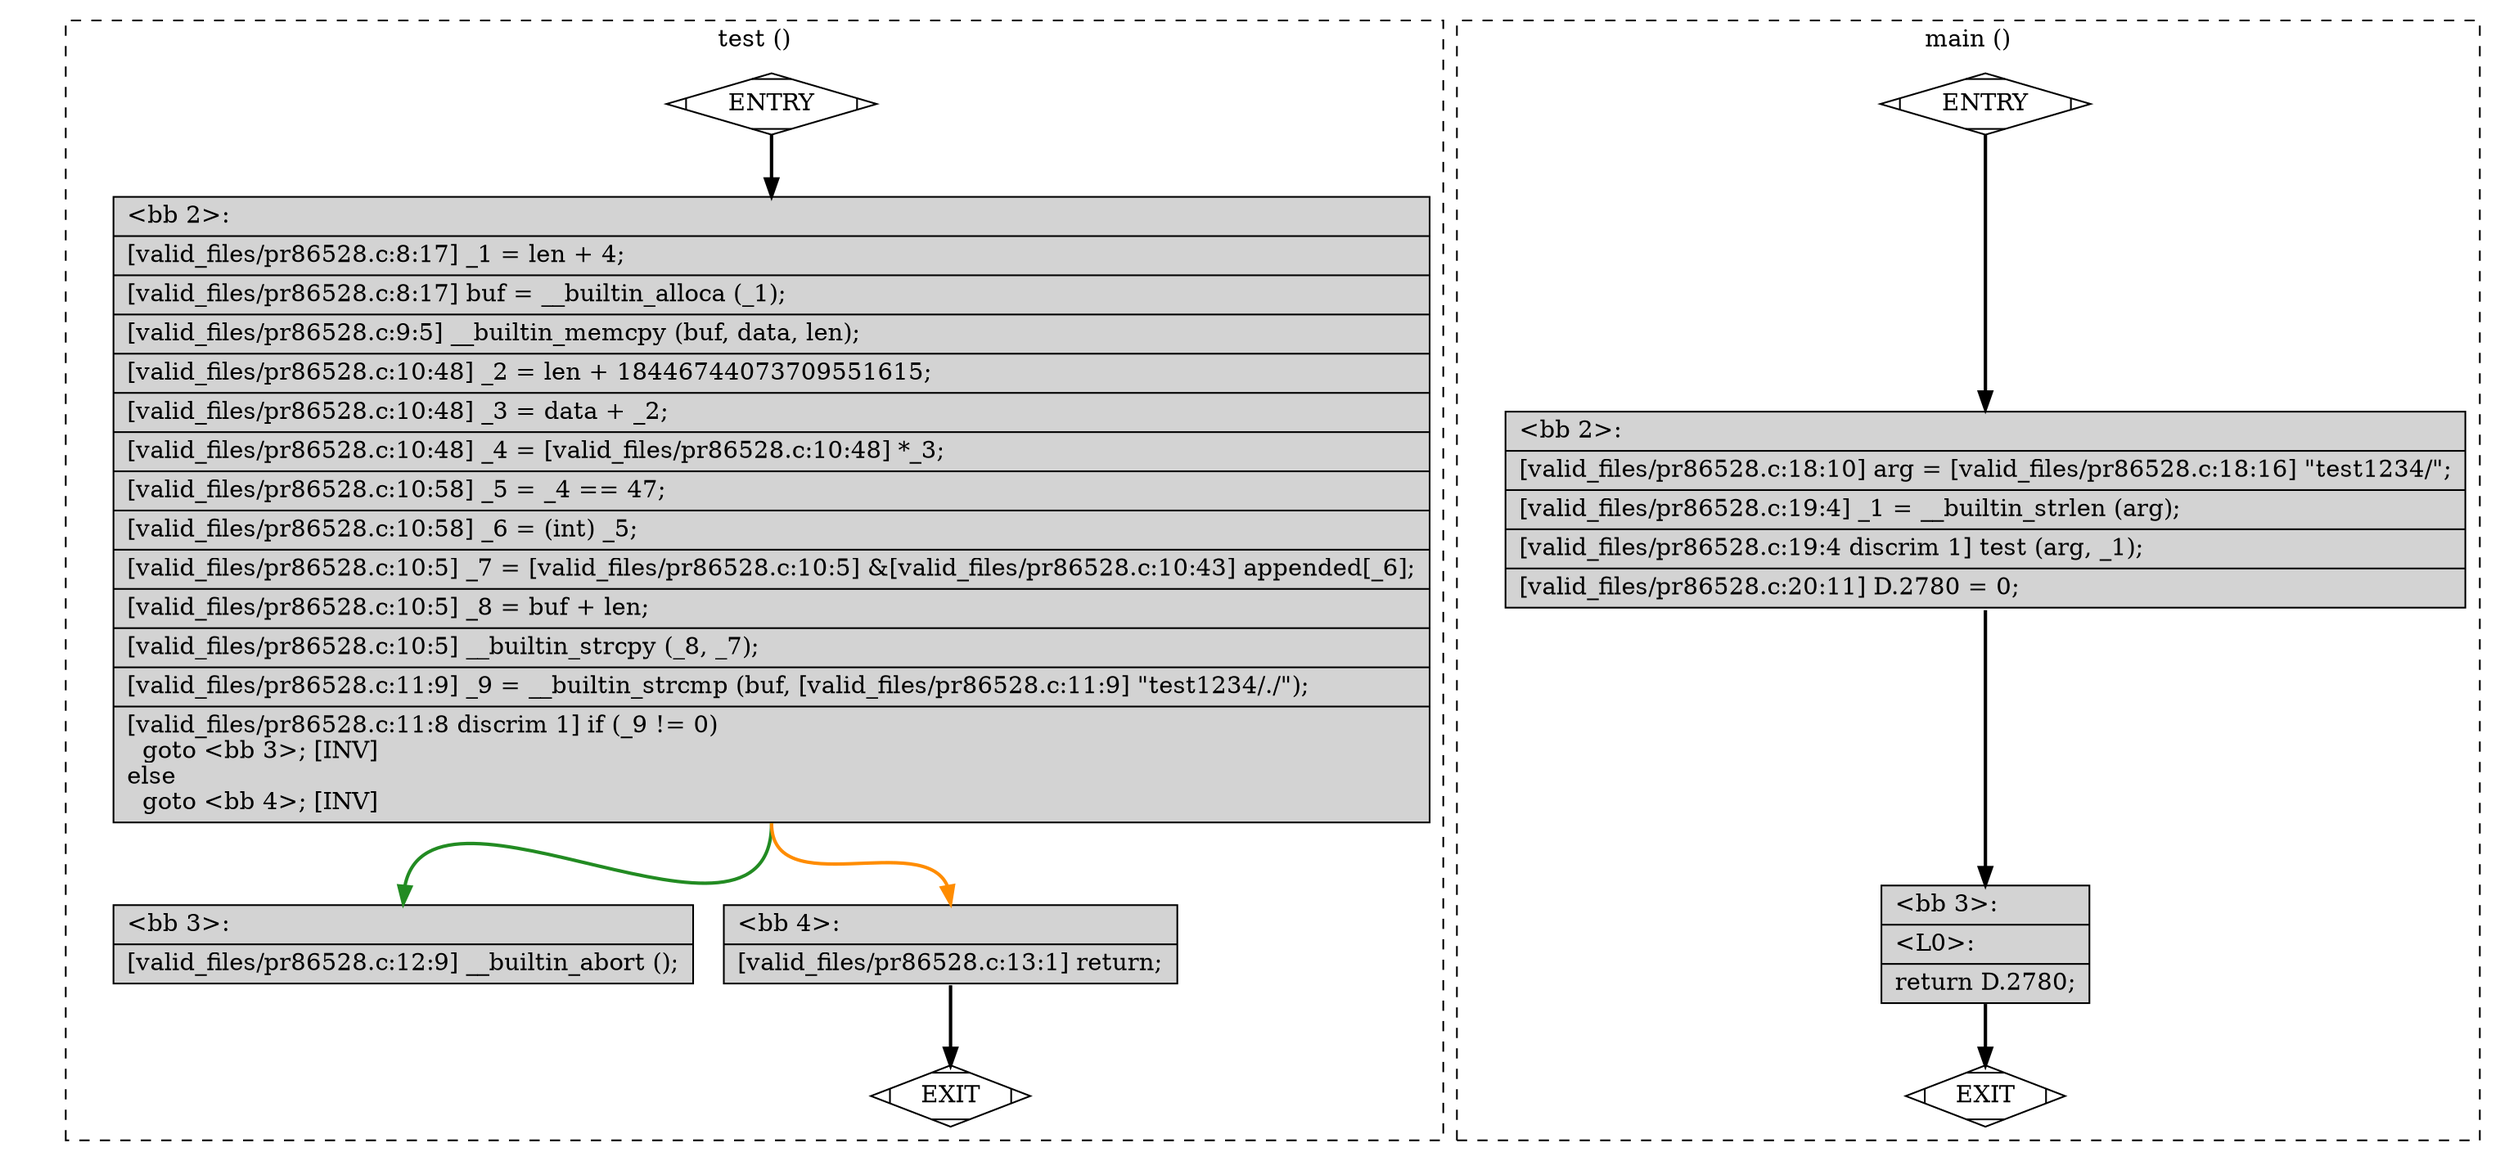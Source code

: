 digraph "a-pr86528.c.015t.cfg" {
overlap=false;
subgraph "cluster_test" {
	style="dashed";
	color="black";
	label="test ()";
	fn_0_basic_block_0 [shape=Mdiamond,style=filled,fillcolor=white,label="ENTRY"];

	fn_0_basic_block_1 [shape=Mdiamond,style=filled,fillcolor=white,label="EXIT"];

	fn_0_basic_block_2 [shape=record,style=filled,fillcolor=lightgrey,label="{\<bb\ 2\>:\l\
|[valid_files/pr86528.c:8:17]\ _1\ =\ len\ +\ 4;\l\
|[valid_files/pr86528.c:8:17]\ buf\ =\ __builtin_alloca\ (_1);\l\
|[valid_files/pr86528.c:9:5]\ __builtin_memcpy\ (buf,\ data,\ len);\l\
|[valid_files/pr86528.c:10:48]\ _2\ =\ len\ +\ 18446744073709551615;\l\
|[valid_files/pr86528.c:10:48]\ _3\ =\ data\ +\ _2;\l\
|[valid_files/pr86528.c:10:48]\ _4\ =\ [valid_files/pr86528.c:10:48]\ *_3;\l\
|[valid_files/pr86528.c:10:58]\ _5\ =\ _4\ ==\ 47;\l\
|[valid_files/pr86528.c:10:58]\ _6\ =\ (int)\ _5;\l\
|[valid_files/pr86528.c:10:5]\ _7\ =\ [valid_files/pr86528.c:10:5]\ &[valid_files/pr86528.c:10:43]\ appended[_6];\l\
|[valid_files/pr86528.c:10:5]\ _8\ =\ buf\ +\ len;\l\
|[valid_files/pr86528.c:10:5]\ __builtin_strcpy\ (_8,\ _7);\l\
|[valid_files/pr86528.c:11:9]\ _9\ =\ __builtin_strcmp\ (buf,\ [valid_files/pr86528.c:11:9]\ \"test1234/./\");\l\
|[valid_files/pr86528.c:11:8\ discrim\ 1]\ if\ (_9\ !=\ 0)\l\
\ \ goto\ \<bb\ 3\>;\ [INV]\l\
else\l\
\ \ goto\ \<bb\ 4\>;\ [INV]\l\
}"];

	fn_0_basic_block_3 [shape=record,style=filled,fillcolor=lightgrey,label="{\<bb\ 3\>:\l\
|[valid_files/pr86528.c:12:9]\ __builtin_abort\ ();\l\
}"];

	fn_0_basic_block_4 [shape=record,style=filled,fillcolor=lightgrey,label="{\<bb\ 4\>:\l\
|[valid_files/pr86528.c:13:1]\ return;\l\
}"];

	fn_0_basic_block_0:s -> fn_0_basic_block_2:n [style="solid,bold",color=black,weight=100,constraint=true];
	fn_0_basic_block_2:s -> fn_0_basic_block_3:n [style="solid,bold",color=forestgreen,weight=10,constraint=true];
	fn_0_basic_block_2:s -> fn_0_basic_block_4:n [style="solid,bold",color=darkorange,weight=10,constraint=true];
	fn_0_basic_block_4:s -> fn_0_basic_block_1:n [style="solid,bold",color=black,weight=10,constraint=true];
	fn_0_basic_block_0:s -> fn_0_basic_block_1:n [style="invis",constraint=true];
}
subgraph "cluster_main" {
	style="dashed";
	color="black";
	label="main ()";
	fn_1_basic_block_0 [shape=Mdiamond,style=filled,fillcolor=white,label="ENTRY"];

	fn_1_basic_block_1 [shape=Mdiamond,style=filled,fillcolor=white,label="EXIT"];

	fn_1_basic_block_2 [shape=record,style=filled,fillcolor=lightgrey,label="{\<bb\ 2\>:\l\
|[valid_files/pr86528.c:18:10]\ arg\ =\ [valid_files/pr86528.c:18:16]\ \"test1234/\";\l\
|[valid_files/pr86528.c:19:4]\ _1\ =\ __builtin_strlen\ (arg);\l\
|[valid_files/pr86528.c:19:4\ discrim\ 1]\ test\ (arg,\ _1);\l\
|[valid_files/pr86528.c:20:11]\ D.2780\ =\ 0;\l\
}"];

	fn_1_basic_block_3 [shape=record,style=filled,fillcolor=lightgrey,label="{\<bb\ 3\>:\l\
|\<L0\>:\l\
|return\ D.2780;\l\
}"];

	fn_1_basic_block_0:s -> fn_1_basic_block_2:n [style="solid,bold",color=black,weight=100,constraint=true];
	fn_1_basic_block_2:s -> fn_1_basic_block_3:n [style="solid,bold",color=black,weight=100,constraint=true];
	fn_1_basic_block_3:s -> fn_1_basic_block_1:n [style="solid,bold",color=black,weight=10,constraint=true];
	fn_1_basic_block_0:s -> fn_1_basic_block_1:n [style="invis",constraint=true];
}
}
